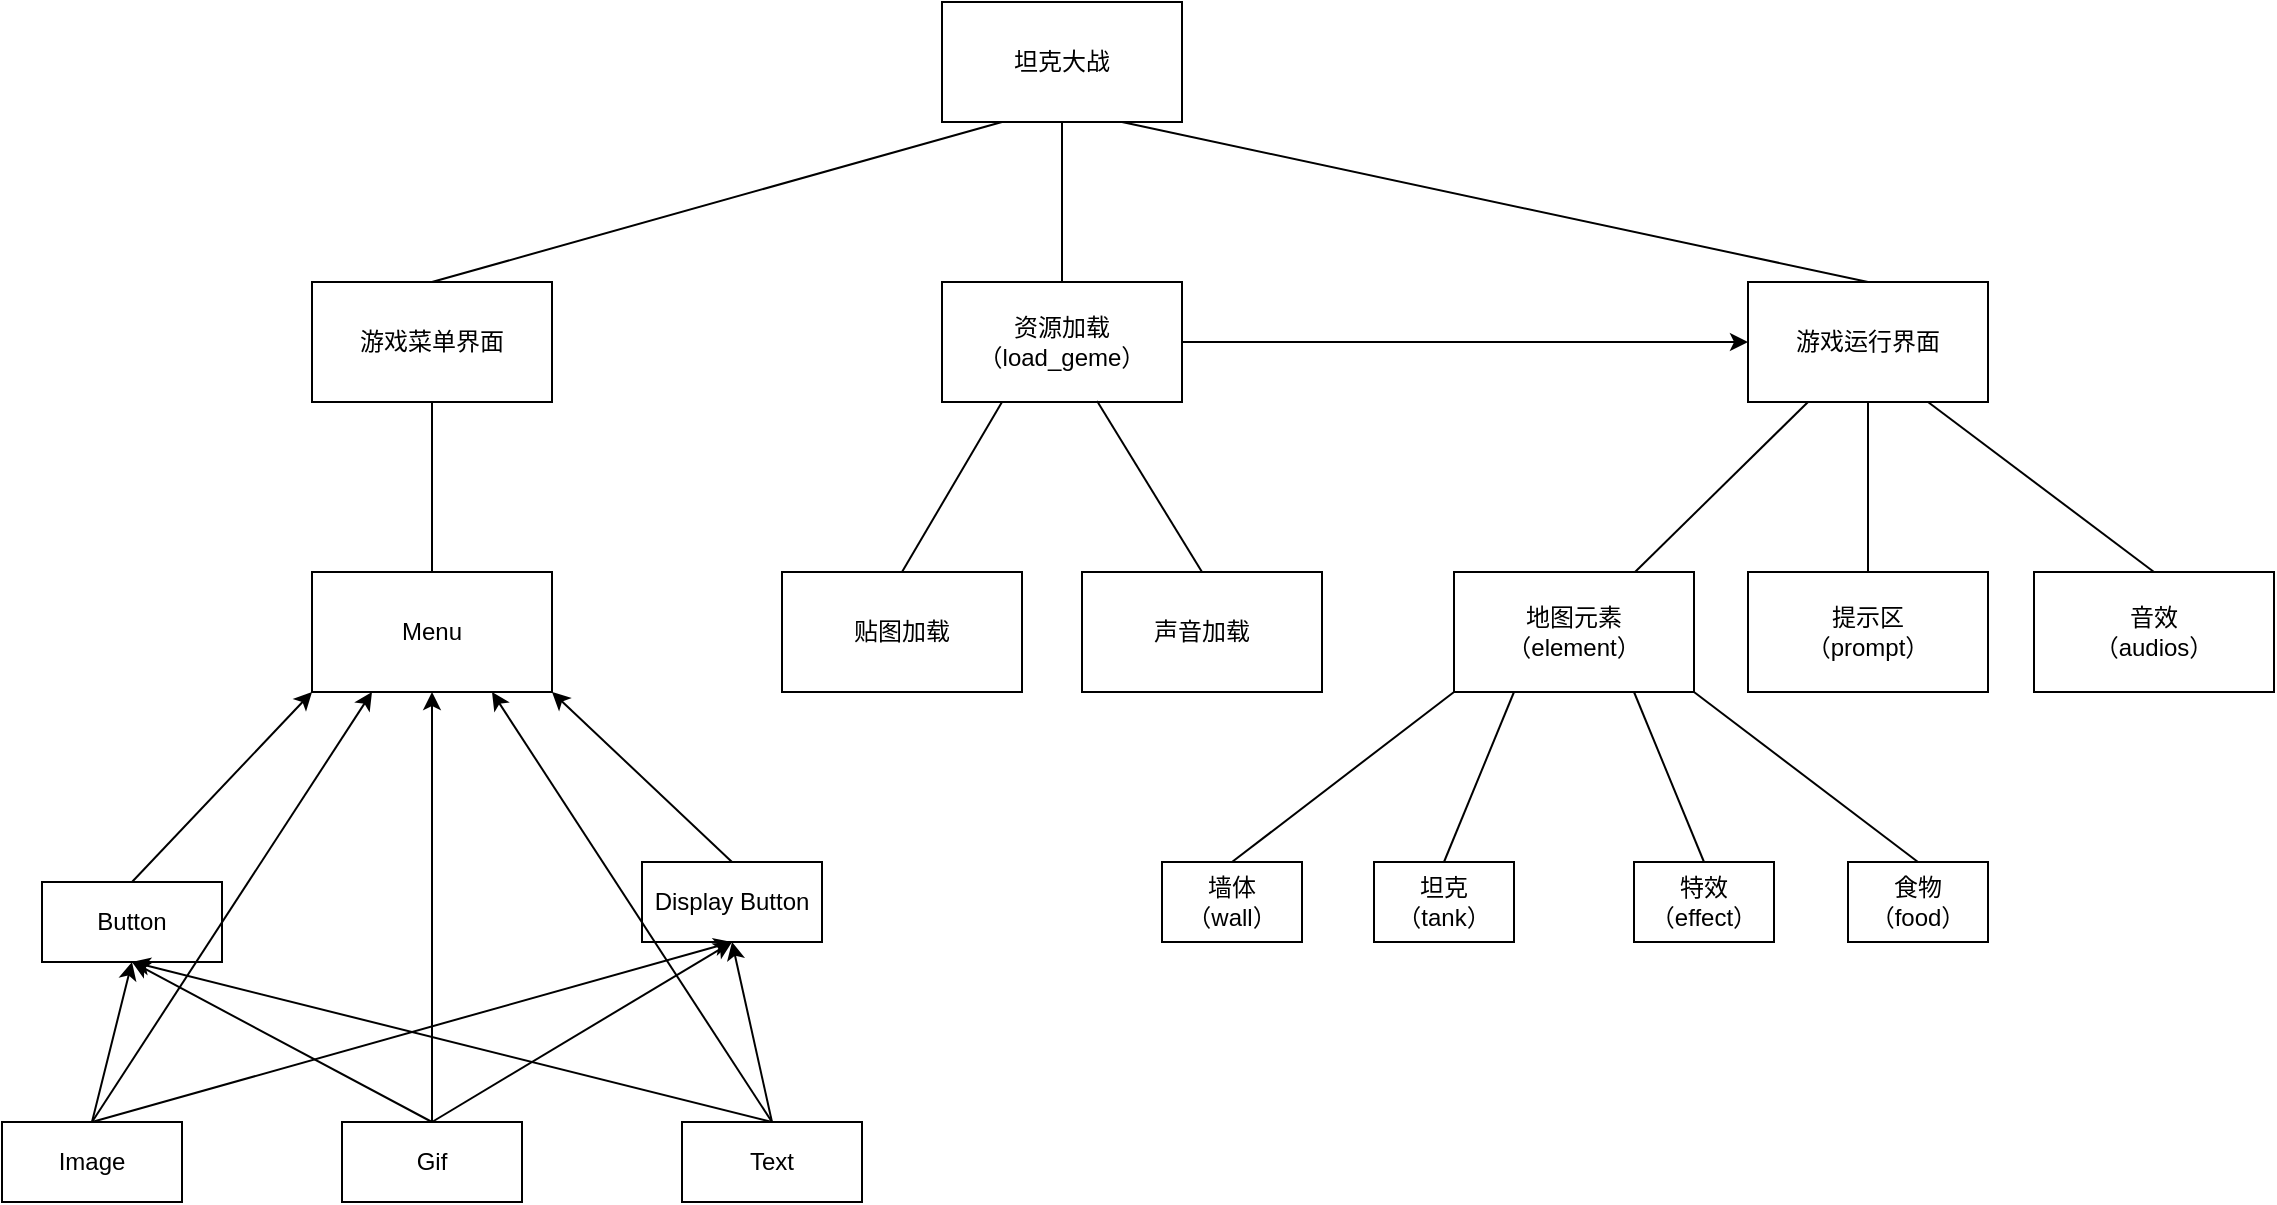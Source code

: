 <mxfile version="20.6.0" type="github">
  <diagram id="XIbp2joN93HNt7Oiv4dv" name="第 1 页">
    <mxGraphModel dx="2218" dy="609" grid="1" gridSize="10" guides="1" tooltips="1" connect="1" arrows="1" fold="1" page="1" pageScale="1" pageWidth="827" pageHeight="1169" math="0" shadow="0">
      <root>
        <mxCell id="0" />
        <mxCell id="1" parent="0" />
        <mxCell id="nyfDaFpIL5bmZWLFTotg-1" value="坦克大战" style="rounded=0;whiteSpace=wrap;html=1;" parent="1" vertex="1">
          <mxGeometry x="360" y="300" width="120" height="60" as="geometry" />
        </mxCell>
        <mxCell id="nyfDaFpIL5bmZWLFTotg-18" value="游戏菜单界面" style="rounded=0;whiteSpace=wrap;html=1;" parent="1" vertex="1">
          <mxGeometry x="45" y="440" width="120" height="60" as="geometry" />
        </mxCell>
        <mxCell id="nyfDaFpIL5bmZWLFTotg-21" value="游戏运行界面" style="rounded=0;whiteSpace=wrap;html=1;" parent="1" vertex="1">
          <mxGeometry x="763" y="440" width="120" height="60" as="geometry" />
        </mxCell>
        <mxCell id="nyfDaFpIL5bmZWLFTotg-24" value="Menu" style="rounded=0;whiteSpace=wrap;html=1;" parent="1" vertex="1">
          <mxGeometry x="45" y="585" width="120" height="60" as="geometry" />
        </mxCell>
        <mxCell id="nyfDaFpIL5bmZWLFTotg-25" value="" style="endArrow=none;html=1;rounded=0;fillColor=#000000;entryX=0.5;entryY=1;entryDx=0;entryDy=0;" parent="1" source="nyfDaFpIL5bmZWLFTotg-24" target="nyfDaFpIL5bmZWLFTotg-18" edge="1">
          <mxGeometry width="50" height="50" relative="1" as="geometry">
            <mxPoint x="420" y="520" as="sourcePoint" />
            <mxPoint x="470" y="470" as="targetPoint" />
          </mxGeometry>
        </mxCell>
        <mxCell id="nyfDaFpIL5bmZWLFTotg-26" value="" style="endArrow=none;html=1;rounded=0;fillColor=#000000;entryX=0.25;entryY=1;entryDx=0;entryDy=0;exitX=0.5;exitY=0;exitDx=0;exitDy=0;" parent="1" source="nyfDaFpIL5bmZWLFTotg-18" target="nyfDaFpIL5bmZWLFTotg-1" edge="1">
          <mxGeometry width="50" height="50" relative="1" as="geometry">
            <mxPoint x="490" y="520" as="sourcePoint" />
            <mxPoint x="540" y="470" as="targetPoint" />
          </mxGeometry>
        </mxCell>
        <mxCell id="nyfDaFpIL5bmZWLFTotg-27" value="" style="endArrow=none;html=1;rounded=0;fillColor=#000000;entryX=0.75;entryY=1;entryDx=0;entryDy=0;exitX=0.5;exitY=0;exitDx=0;exitDy=0;" parent="1" source="nyfDaFpIL5bmZWLFTotg-21" target="nyfDaFpIL5bmZWLFTotg-1" edge="1">
          <mxGeometry width="50" height="50" relative="1" as="geometry">
            <mxPoint x="490" y="520" as="sourcePoint" />
            <mxPoint x="540" y="470" as="targetPoint" />
          </mxGeometry>
        </mxCell>
        <mxCell id="nyfDaFpIL5bmZWLFTotg-30" value="Image" style="rounded=0;whiteSpace=wrap;html=1;" parent="1" vertex="1">
          <mxGeometry x="-110" y="860" width="90" height="40" as="geometry" />
        </mxCell>
        <mxCell id="nyfDaFpIL5bmZWLFTotg-31" value="Text" style="rounded=0;whiteSpace=wrap;html=1;" parent="1" vertex="1">
          <mxGeometry x="230" y="860" width="90" height="40" as="geometry" />
        </mxCell>
        <mxCell id="nyfDaFpIL5bmZWLFTotg-32" value="Display Button" style="rounded=0;whiteSpace=wrap;html=1;" parent="1" vertex="1">
          <mxGeometry x="210" y="730" width="90" height="40" as="geometry" />
        </mxCell>
        <mxCell id="nyfDaFpIL5bmZWLFTotg-33" value="Button" style="rounded=0;whiteSpace=wrap;html=1;" parent="1" vertex="1">
          <mxGeometry x="-90" y="740" width="90" height="40" as="geometry" />
        </mxCell>
        <mxCell id="nyfDaFpIL5bmZWLFTotg-34" value="Gif" style="rounded=0;whiteSpace=wrap;html=1;" parent="1" vertex="1">
          <mxGeometry x="60" y="860" width="90" height="40" as="geometry" />
        </mxCell>
        <mxCell id="ZCbmgTXK0KTb3KAMsc_R-2" value="" style="endArrow=classic;html=1;rounded=0;entryX=0.5;entryY=1;entryDx=0;entryDy=0;exitX=0.5;exitY=0;exitDx=0;exitDy=0;" edge="1" parent="1" source="nyfDaFpIL5bmZWLFTotg-30" target="nyfDaFpIL5bmZWLFTotg-33">
          <mxGeometry width="50" height="50" relative="1" as="geometry">
            <mxPoint x="320" y="790" as="sourcePoint" />
            <mxPoint x="370" y="740" as="targetPoint" />
          </mxGeometry>
        </mxCell>
        <mxCell id="ZCbmgTXK0KTb3KAMsc_R-3" value="" style="endArrow=classic;html=1;rounded=0;entryX=0.5;entryY=1;entryDx=0;entryDy=0;exitX=0.5;exitY=0;exitDx=0;exitDy=0;" edge="1" parent="1" source="nyfDaFpIL5bmZWLFTotg-34" target="nyfDaFpIL5bmZWLFTotg-33">
          <mxGeometry width="50" height="50" relative="1" as="geometry">
            <mxPoint x="320" y="790" as="sourcePoint" />
            <mxPoint x="370" y="740" as="targetPoint" />
          </mxGeometry>
        </mxCell>
        <mxCell id="ZCbmgTXK0KTb3KAMsc_R-4" value="" style="endArrow=classic;html=1;rounded=0;exitX=0.5;exitY=0;exitDx=0;exitDy=0;entryX=0.5;entryY=1;entryDx=0;entryDy=0;" edge="1" parent="1" source="nyfDaFpIL5bmZWLFTotg-31" target="nyfDaFpIL5bmZWLFTotg-33">
          <mxGeometry width="50" height="50" relative="1" as="geometry">
            <mxPoint x="320" y="790" as="sourcePoint" />
            <mxPoint x="370" y="740" as="targetPoint" />
          </mxGeometry>
        </mxCell>
        <mxCell id="ZCbmgTXK0KTb3KAMsc_R-6" value="" style="endArrow=classic;html=1;rounded=0;exitX=0.5;exitY=0;exitDx=0;exitDy=0;entryX=0.5;entryY=1;entryDx=0;entryDy=0;" edge="1" parent="1" source="nyfDaFpIL5bmZWLFTotg-30" target="nyfDaFpIL5bmZWLFTotg-32">
          <mxGeometry width="50" height="50" relative="1" as="geometry">
            <mxPoint x="320" y="790" as="sourcePoint" />
            <mxPoint x="320" y="840" as="targetPoint" />
          </mxGeometry>
        </mxCell>
        <mxCell id="ZCbmgTXK0KTb3KAMsc_R-7" value="" style="endArrow=classic;html=1;rounded=0;exitX=0.5;exitY=0;exitDx=0;exitDy=0;entryX=0.5;entryY=1;entryDx=0;entryDy=0;" edge="1" parent="1" source="nyfDaFpIL5bmZWLFTotg-34" target="nyfDaFpIL5bmZWLFTotg-32">
          <mxGeometry width="50" height="50" relative="1" as="geometry">
            <mxPoint x="320" y="790" as="sourcePoint" />
            <mxPoint x="280" y="810" as="targetPoint" />
          </mxGeometry>
        </mxCell>
        <mxCell id="ZCbmgTXK0KTb3KAMsc_R-8" value="" style="endArrow=classic;html=1;rounded=0;exitX=0.5;exitY=0;exitDx=0;exitDy=0;entryX=0.5;entryY=1;entryDx=0;entryDy=0;" edge="1" parent="1" source="nyfDaFpIL5bmZWLFTotg-31" target="nyfDaFpIL5bmZWLFTotg-32">
          <mxGeometry width="50" height="50" relative="1" as="geometry">
            <mxPoint x="320" y="790" as="sourcePoint" />
            <mxPoint x="270" y="810" as="targetPoint" />
          </mxGeometry>
        </mxCell>
        <mxCell id="ZCbmgTXK0KTb3KAMsc_R-9" value="" style="endArrow=classic;html=1;rounded=0;entryX=0.5;entryY=1;entryDx=0;entryDy=0;exitX=0.5;exitY=0;exitDx=0;exitDy=0;" edge="1" parent="1" source="nyfDaFpIL5bmZWLFTotg-34" target="nyfDaFpIL5bmZWLFTotg-24">
          <mxGeometry width="50" height="50" relative="1" as="geometry">
            <mxPoint x="450" y="620" as="sourcePoint" />
            <mxPoint x="500" y="570" as="targetPoint" />
          </mxGeometry>
        </mxCell>
        <mxCell id="ZCbmgTXK0KTb3KAMsc_R-10" value="" style="endArrow=classic;html=1;rounded=0;entryX=0.75;entryY=1;entryDx=0;entryDy=0;exitX=0.5;exitY=0;exitDx=0;exitDy=0;" edge="1" parent="1" source="nyfDaFpIL5bmZWLFTotg-31" target="nyfDaFpIL5bmZWLFTotg-24">
          <mxGeometry width="50" height="50" relative="1" as="geometry">
            <mxPoint x="450" y="620" as="sourcePoint" />
            <mxPoint x="500" y="570" as="targetPoint" />
          </mxGeometry>
        </mxCell>
        <mxCell id="ZCbmgTXK0KTb3KAMsc_R-11" value="" style="endArrow=classic;html=1;rounded=0;entryX=1;entryY=1;entryDx=0;entryDy=0;exitX=0.5;exitY=0;exitDx=0;exitDy=0;" edge="1" parent="1" source="nyfDaFpIL5bmZWLFTotg-32" target="nyfDaFpIL5bmZWLFTotg-24">
          <mxGeometry width="50" height="50" relative="1" as="geometry">
            <mxPoint x="285" y="810" as="sourcePoint" />
            <mxPoint x="145" y="655" as="targetPoint" />
          </mxGeometry>
        </mxCell>
        <mxCell id="ZCbmgTXK0KTb3KAMsc_R-12" value="" style="endArrow=classic;html=1;rounded=0;entryX=0.25;entryY=1;entryDx=0;entryDy=0;exitX=0.5;exitY=0;exitDx=0;exitDy=0;" edge="1" parent="1" source="nyfDaFpIL5bmZWLFTotg-30" target="nyfDaFpIL5bmZWLFTotg-24">
          <mxGeometry width="50" height="50" relative="1" as="geometry">
            <mxPoint x="295" y="820" as="sourcePoint" />
            <mxPoint x="155" y="665" as="targetPoint" />
          </mxGeometry>
        </mxCell>
        <mxCell id="ZCbmgTXK0KTb3KAMsc_R-13" value="" style="endArrow=classic;html=1;rounded=0;entryX=0;entryY=1;entryDx=0;entryDy=0;exitX=0.5;exitY=0;exitDx=0;exitDy=0;" edge="1" parent="1" source="nyfDaFpIL5bmZWLFTotg-33" target="nyfDaFpIL5bmZWLFTotg-24">
          <mxGeometry width="50" height="50" relative="1" as="geometry">
            <mxPoint x="305" y="830" as="sourcePoint" />
            <mxPoint x="165" y="675" as="targetPoint" />
          </mxGeometry>
        </mxCell>
        <mxCell id="ZCbmgTXK0KTb3KAMsc_R-14" value="资源加载（load_geme）" style="rounded=0;whiteSpace=wrap;html=1;" vertex="1" parent="1">
          <mxGeometry x="360" y="440" width="120" height="60" as="geometry" />
        </mxCell>
        <mxCell id="ZCbmgTXK0KTb3KAMsc_R-15" value="地图元素&lt;br&gt;（element）" style="rounded=0;whiteSpace=wrap;html=1;" vertex="1" parent="1">
          <mxGeometry x="616" y="585" width="120" height="60" as="geometry" />
        </mxCell>
        <mxCell id="ZCbmgTXK0KTb3KAMsc_R-16" value="提示区&lt;br&gt;（prompt）" style="rounded=0;whiteSpace=wrap;html=1;" vertex="1" parent="1">
          <mxGeometry x="763" y="585" width="120" height="60" as="geometry" />
        </mxCell>
        <mxCell id="ZCbmgTXK0KTb3KAMsc_R-18" value="" style="endArrow=none;html=1;rounded=0;entryX=0.25;entryY=1;entryDx=0;entryDy=0;" edge="1" parent="1" source="ZCbmgTXK0KTb3KAMsc_R-15" target="nyfDaFpIL5bmZWLFTotg-21">
          <mxGeometry width="50" height="50" relative="1" as="geometry">
            <mxPoint x="670" y="620" as="sourcePoint" />
            <mxPoint x="720" y="570" as="targetPoint" />
          </mxGeometry>
        </mxCell>
        <mxCell id="ZCbmgTXK0KTb3KAMsc_R-20" value="" style="endArrow=none;html=1;rounded=0;entryX=0.5;entryY=1;entryDx=0;entryDy=0;exitX=0.5;exitY=0;exitDx=0;exitDy=0;" edge="1" parent="1" source="ZCbmgTXK0KTb3KAMsc_R-14" target="nyfDaFpIL5bmZWLFTotg-1">
          <mxGeometry width="50" height="50" relative="1" as="geometry">
            <mxPoint x="470" y="520" as="sourcePoint" />
            <mxPoint x="520" y="470" as="targetPoint" />
          </mxGeometry>
        </mxCell>
        <mxCell id="ZCbmgTXK0KTb3KAMsc_R-22" value="" style="endArrow=classic;html=1;rounded=0;entryX=0;entryY=0.5;entryDx=0;entryDy=0;exitX=1;exitY=0.5;exitDx=0;exitDy=0;" edge="1" parent="1" source="ZCbmgTXK0KTb3KAMsc_R-14" target="nyfDaFpIL5bmZWLFTotg-21">
          <mxGeometry width="50" height="50" relative="1" as="geometry">
            <mxPoint x="470" y="520" as="sourcePoint" />
            <mxPoint x="520" y="470" as="targetPoint" />
          </mxGeometry>
        </mxCell>
        <mxCell id="ZCbmgTXK0KTb3KAMsc_R-26" value="" style="endArrow=none;html=1;rounded=0;entryX=0.5;entryY=0;entryDx=0;entryDy=0;exitX=0.5;exitY=1;exitDx=0;exitDy=0;" edge="1" parent="1" source="nyfDaFpIL5bmZWLFTotg-21" target="ZCbmgTXK0KTb3KAMsc_R-16">
          <mxGeometry width="50" height="50" relative="1" as="geometry">
            <mxPoint x="440" y="620" as="sourcePoint" />
            <mxPoint x="490" y="570" as="targetPoint" />
          </mxGeometry>
        </mxCell>
        <mxCell id="ZCbmgTXK0KTb3KAMsc_R-27" value="音效&lt;br&gt;（audios）" style="rounded=0;whiteSpace=wrap;html=1;" vertex="1" parent="1">
          <mxGeometry x="906" y="585" width="120" height="60" as="geometry" />
        </mxCell>
        <mxCell id="ZCbmgTXK0KTb3KAMsc_R-30" value="" style="endArrow=none;html=1;rounded=0;entryX=0.75;entryY=1;entryDx=0;entryDy=0;exitX=0.5;exitY=0;exitDx=0;exitDy=0;" edge="1" parent="1" source="ZCbmgTXK0KTb3KAMsc_R-27" target="nyfDaFpIL5bmZWLFTotg-21">
          <mxGeometry width="50" height="50" relative="1" as="geometry">
            <mxPoint x="940" y="520" as="sourcePoint" />
            <mxPoint x="990" y="470" as="targetPoint" />
          </mxGeometry>
        </mxCell>
        <mxCell id="ZCbmgTXK0KTb3KAMsc_R-34" value="墙体&lt;br&gt;（wall）" style="rounded=0;whiteSpace=wrap;html=1;" vertex="1" parent="1">
          <mxGeometry x="470" y="730" width="70" height="40" as="geometry" />
        </mxCell>
        <mxCell id="ZCbmgTXK0KTb3KAMsc_R-35" value="坦克&lt;br&gt;（tank）" style="rounded=0;whiteSpace=wrap;html=1;" vertex="1" parent="1">
          <mxGeometry x="576" y="730" width="70" height="40" as="geometry" />
        </mxCell>
        <mxCell id="ZCbmgTXK0KTb3KAMsc_R-36" value="特效&lt;br&gt;（effect）" style="rounded=0;whiteSpace=wrap;html=1;" vertex="1" parent="1">
          <mxGeometry x="706" y="730" width="70" height="40" as="geometry" />
        </mxCell>
        <mxCell id="ZCbmgTXK0KTb3KAMsc_R-37" value="食物&lt;br&gt;（food）" style="rounded=0;whiteSpace=wrap;html=1;" vertex="1" parent="1">
          <mxGeometry x="813" y="730" width="70" height="40" as="geometry" />
        </mxCell>
        <mxCell id="ZCbmgTXK0KTb3KAMsc_R-38" value="" style="endArrow=none;html=1;rounded=0;entryX=0;entryY=1;entryDx=0;entryDy=0;exitX=0.5;exitY=0;exitDx=0;exitDy=0;" edge="1" parent="1" source="ZCbmgTXK0KTb3KAMsc_R-34" target="ZCbmgTXK0KTb3KAMsc_R-15">
          <mxGeometry width="50" height="50" relative="1" as="geometry">
            <mxPoint x="510" y="660" as="sourcePoint" />
            <mxPoint x="570" y="610" as="targetPoint" />
          </mxGeometry>
        </mxCell>
        <mxCell id="ZCbmgTXK0KTb3KAMsc_R-39" value="" style="endArrow=none;html=1;rounded=0;entryX=0.25;entryY=1;entryDx=0;entryDy=0;exitX=0.5;exitY=0;exitDx=0;exitDy=0;" edge="1" parent="1" source="ZCbmgTXK0KTb3KAMsc_R-35" target="ZCbmgTXK0KTb3KAMsc_R-15">
          <mxGeometry width="50" height="50" relative="1" as="geometry">
            <mxPoint x="510" y="660" as="sourcePoint" />
            <mxPoint x="560" y="610" as="targetPoint" />
          </mxGeometry>
        </mxCell>
        <mxCell id="ZCbmgTXK0KTb3KAMsc_R-40" value="" style="endArrow=none;html=1;rounded=0;entryX=0.75;entryY=1;entryDx=0;entryDy=0;exitX=0.5;exitY=0;exitDx=0;exitDy=0;" edge="1" parent="1" source="ZCbmgTXK0KTb3KAMsc_R-36" target="ZCbmgTXK0KTb3KAMsc_R-15">
          <mxGeometry width="50" height="50" relative="1" as="geometry">
            <mxPoint x="510" y="660" as="sourcePoint" />
            <mxPoint x="560" y="610" as="targetPoint" />
          </mxGeometry>
        </mxCell>
        <mxCell id="ZCbmgTXK0KTb3KAMsc_R-41" value="" style="endArrow=none;html=1;rounded=0;entryX=1;entryY=1;entryDx=0;entryDy=0;exitX=0.5;exitY=0;exitDx=0;exitDy=0;" edge="1" parent="1" source="ZCbmgTXK0KTb3KAMsc_R-37" target="ZCbmgTXK0KTb3KAMsc_R-15">
          <mxGeometry width="50" height="50" relative="1" as="geometry">
            <mxPoint x="510" y="660" as="sourcePoint" />
            <mxPoint x="560" y="610" as="targetPoint" />
          </mxGeometry>
        </mxCell>
        <mxCell id="ZCbmgTXK0KTb3KAMsc_R-42" value="贴图加载" style="rounded=0;whiteSpace=wrap;html=1;" vertex="1" parent="1">
          <mxGeometry x="280" y="585" width="120" height="60" as="geometry" />
        </mxCell>
        <mxCell id="ZCbmgTXK0KTb3KAMsc_R-43" value="声音加载" style="rounded=0;whiteSpace=wrap;html=1;" vertex="1" parent="1">
          <mxGeometry x="430" y="585" width="120" height="60" as="geometry" />
        </mxCell>
        <mxCell id="ZCbmgTXK0KTb3KAMsc_R-44" value="" style="endArrow=none;html=1;rounded=0;entryX=0.25;entryY=1;entryDx=0;entryDy=0;exitX=0.5;exitY=0;exitDx=0;exitDy=0;" edge="1" parent="1" source="ZCbmgTXK0KTb3KAMsc_R-42" target="ZCbmgTXK0KTb3KAMsc_R-14">
          <mxGeometry width="50" height="50" relative="1" as="geometry">
            <mxPoint x="620" y="690" as="sourcePoint" />
            <mxPoint x="670" y="640" as="targetPoint" />
          </mxGeometry>
        </mxCell>
        <mxCell id="ZCbmgTXK0KTb3KAMsc_R-46" value="" style="endArrow=none;html=1;rounded=0;entryX=0.646;entryY=0.992;entryDx=0;entryDy=0;entryPerimeter=0;exitX=0.5;exitY=0;exitDx=0;exitDy=0;" edge="1" parent="1" source="ZCbmgTXK0KTb3KAMsc_R-43" target="ZCbmgTXK0KTb3KAMsc_R-14">
          <mxGeometry width="50" height="50" relative="1" as="geometry">
            <mxPoint x="620" y="690" as="sourcePoint" />
            <mxPoint x="670" y="640" as="targetPoint" />
          </mxGeometry>
        </mxCell>
      </root>
    </mxGraphModel>
  </diagram>
</mxfile>
